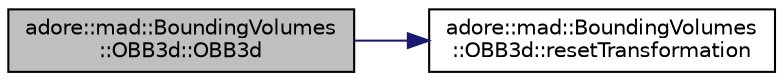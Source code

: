 digraph "adore::mad::BoundingVolumes::OBB3d::OBB3d"
{
 // LATEX_PDF_SIZE
  edge [fontname="Helvetica",fontsize="10",labelfontname="Helvetica",labelfontsize="10"];
  node [fontname="Helvetica",fontsize="10",shape=record];
  rankdir="LR";
  Node1 [label="adore::mad::BoundingVolumes\l::OBB3d::OBB3d",height=0.2,width=0.4,color="black", fillcolor="grey75", style="filled", fontcolor="black",tooltip=" "];
  Node1 -> Node2 [color="midnightblue",fontsize="10",style="solid",fontname="Helvetica"];
  Node2 [label="adore::mad::BoundingVolumes\l::OBB3d::resetTransformation",height=0.2,width=0.4,color="black", fillcolor="white", style="filled",URL="$classadore_1_1mad_1_1BoundingVolumes_1_1OBB3d.html#ad2804c021a431b2aeb390fcbcfe95514",tooltip=" "];
}
